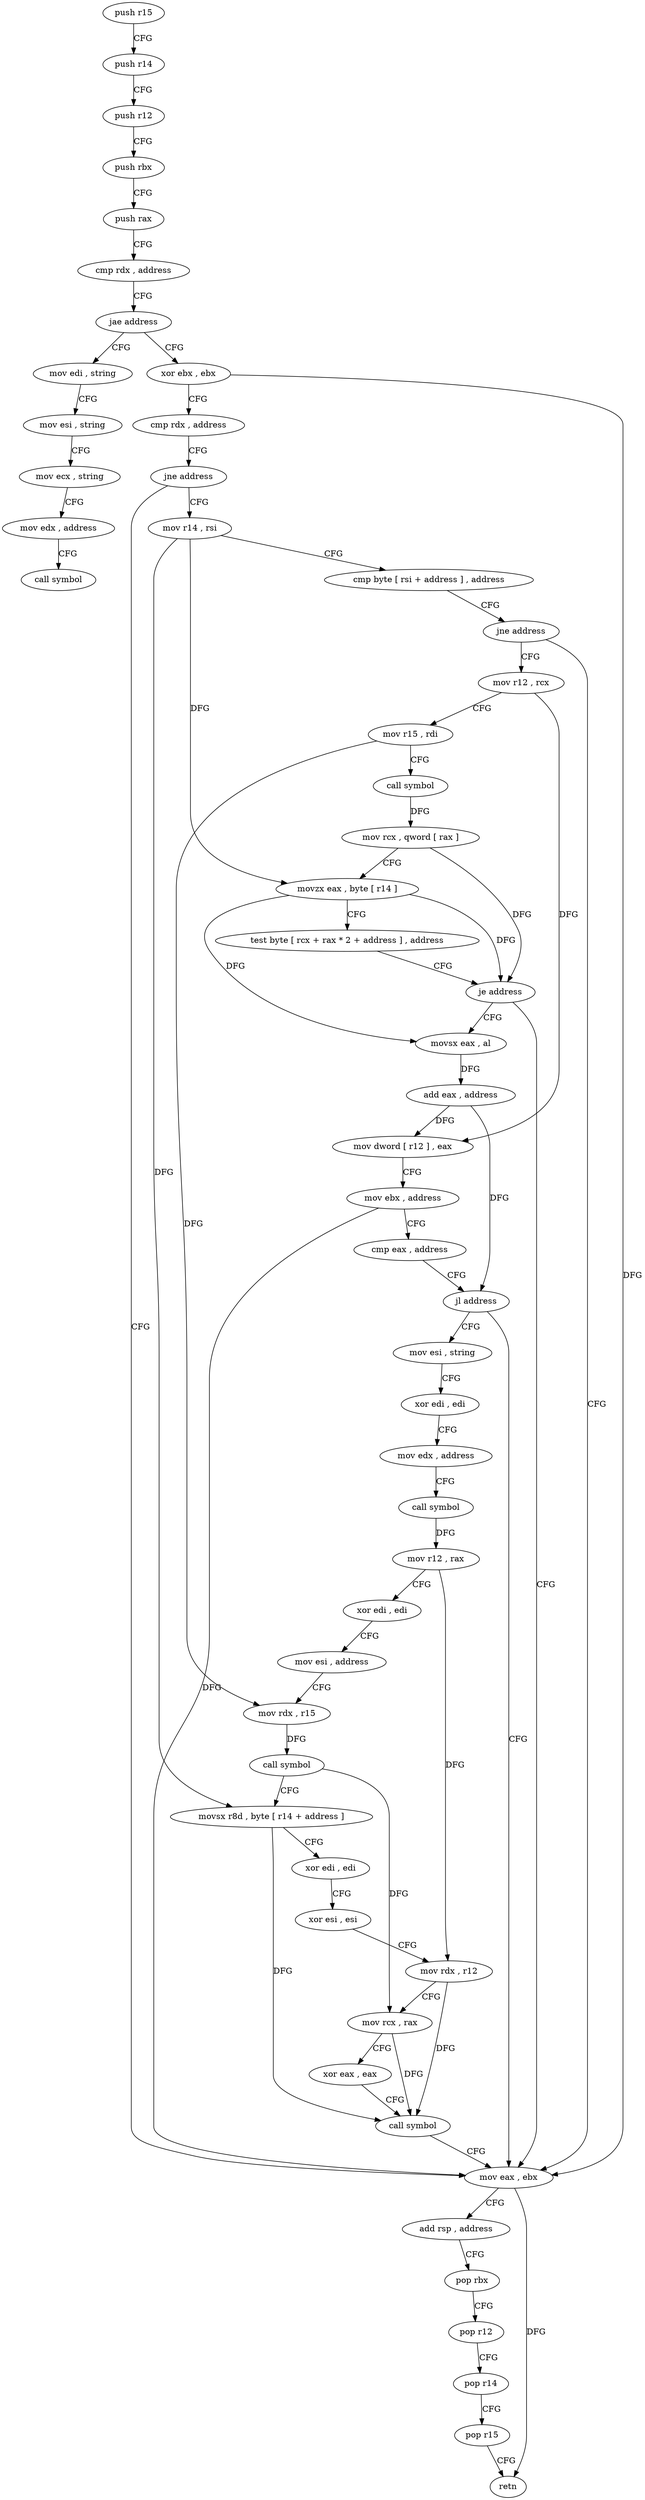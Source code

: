 digraph "func" {
"4208400" [label = "push r15" ]
"4208402" [label = "push r14" ]
"4208404" [label = "push r12" ]
"4208406" [label = "push rbx" ]
"4208407" [label = "push rax" ]
"4208408" [label = "cmp rdx , address" ]
"4208412" [label = "jae address" ]
"4208551" [label = "mov edi , string" ]
"4208418" [label = "xor ebx , ebx" ]
"4208556" [label = "mov esi , string" ]
"4208561" [label = "mov ecx , string" ]
"4208566" [label = "mov edx , address" ]
"4208571" [label = "call symbol" ]
"4208420" [label = "cmp rdx , address" ]
"4208424" [label = "jne address" ]
"4208537" [label = "mov eax , ebx" ]
"4208426" [label = "mov r14 , rsi" ]
"4208539" [label = "add rsp , address" ]
"4208543" [label = "pop rbx" ]
"4208544" [label = "pop r12" ]
"4208546" [label = "pop r14" ]
"4208548" [label = "pop r15" ]
"4208550" [label = "retn" ]
"4208429" [label = "cmp byte [ rsi + address ] , address" ]
"4208433" [label = "jne address" ]
"4208435" [label = "mov r12 , rcx" ]
"4208438" [label = "mov r15 , rdi" ]
"4208441" [label = "call symbol" ]
"4208446" [label = "mov rcx , qword [ rax ]" ]
"4208449" [label = "movzx eax , byte [ r14 ]" ]
"4208453" [label = "test byte [ rcx + rax * 2 + address ] , address" ]
"4208458" [label = "je address" ]
"4208460" [label = "movsx eax , al" ]
"4208463" [label = "add eax , address" ]
"4208466" [label = "mov dword [ r12 ] , eax" ]
"4208470" [label = "mov ebx , address" ]
"4208475" [label = "cmp eax , address" ]
"4208478" [label = "jl address" ]
"4208480" [label = "mov esi , string" ]
"4208485" [label = "xor edi , edi" ]
"4208487" [label = "mov edx , address" ]
"4208492" [label = "call symbol" ]
"4208497" [label = "mov r12 , rax" ]
"4208500" [label = "xor edi , edi" ]
"4208502" [label = "mov esi , address" ]
"4208507" [label = "mov rdx , r15" ]
"4208510" [label = "call symbol" ]
"4208515" [label = "movsx r8d , byte [ r14 + address ]" ]
"4208520" [label = "xor edi , edi" ]
"4208522" [label = "xor esi , esi" ]
"4208524" [label = "mov rdx , r12" ]
"4208527" [label = "mov rcx , rax" ]
"4208530" [label = "xor eax , eax" ]
"4208532" [label = "call symbol" ]
"4208400" -> "4208402" [ label = "CFG" ]
"4208402" -> "4208404" [ label = "CFG" ]
"4208404" -> "4208406" [ label = "CFG" ]
"4208406" -> "4208407" [ label = "CFG" ]
"4208407" -> "4208408" [ label = "CFG" ]
"4208408" -> "4208412" [ label = "CFG" ]
"4208412" -> "4208551" [ label = "CFG" ]
"4208412" -> "4208418" [ label = "CFG" ]
"4208551" -> "4208556" [ label = "CFG" ]
"4208418" -> "4208420" [ label = "CFG" ]
"4208418" -> "4208537" [ label = "DFG" ]
"4208556" -> "4208561" [ label = "CFG" ]
"4208561" -> "4208566" [ label = "CFG" ]
"4208566" -> "4208571" [ label = "CFG" ]
"4208420" -> "4208424" [ label = "CFG" ]
"4208424" -> "4208537" [ label = "CFG" ]
"4208424" -> "4208426" [ label = "CFG" ]
"4208537" -> "4208539" [ label = "CFG" ]
"4208537" -> "4208550" [ label = "DFG" ]
"4208426" -> "4208429" [ label = "CFG" ]
"4208426" -> "4208449" [ label = "DFG" ]
"4208426" -> "4208515" [ label = "DFG" ]
"4208539" -> "4208543" [ label = "CFG" ]
"4208543" -> "4208544" [ label = "CFG" ]
"4208544" -> "4208546" [ label = "CFG" ]
"4208546" -> "4208548" [ label = "CFG" ]
"4208548" -> "4208550" [ label = "CFG" ]
"4208429" -> "4208433" [ label = "CFG" ]
"4208433" -> "4208537" [ label = "CFG" ]
"4208433" -> "4208435" [ label = "CFG" ]
"4208435" -> "4208438" [ label = "CFG" ]
"4208435" -> "4208466" [ label = "DFG" ]
"4208438" -> "4208441" [ label = "CFG" ]
"4208438" -> "4208507" [ label = "DFG" ]
"4208441" -> "4208446" [ label = "DFG" ]
"4208446" -> "4208449" [ label = "CFG" ]
"4208446" -> "4208458" [ label = "DFG" ]
"4208449" -> "4208453" [ label = "CFG" ]
"4208449" -> "4208458" [ label = "DFG" ]
"4208449" -> "4208460" [ label = "DFG" ]
"4208453" -> "4208458" [ label = "CFG" ]
"4208458" -> "4208537" [ label = "CFG" ]
"4208458" -> "4208460" [ label = "CFG" ]
"4208460" -> "4208463" [ label = "DFG" ]
"4208463" -> "4208466" [ label = "DFG" ]
"4208463" -> "4208478" [ label = "DFG" ]
"4208466" -> "4208470" [ label = "CFG" ]
"4208470" -> "4208475" [ label = "CFG" ]
"4208470" -> "4208537" [ label = "DFG" ]
"4208475" -> "4208478" [ label = "CFG" ]
"4208478" -> "4208537" [ label = "CFG" ]
"4208478" -> "4208480" [ label = "CFG" ]
"4208480" -> "4208485" [ label = "CFG" ]
"4208485" -> "4208487" [ label = "CFG" ]
"4208487" -> "4208492" [ label = "CFG" ]
"4208492" -> "4208497" [ label = "DFG" ]
"4208497" -> "4208500" [ label = "CFG" ]
"4208497" -> "4208524" [ label = "DFG" ]
"4208500" -> "4208502" [ label = "CFG" ]
"4208502" -> "4208507" [ label = "CFG" ]
"4208507" -> "4208510" [ label = "DFG" ]
"4208510" -> "4208515" [ label = "CFG" ]
"4208510" -> "4208527" [ label = "DFG" ]
"4208515" -> "4208520" [ label = "CFG" ]
"4208515" -> "4208532" [ label = "DFG" ]
"4208520" -> "4208522" [ label = "CFG" ]
"4208522" -> "4208524" [ label = "CFG" ]
"4208524" -> "4208527" [ label = "CFG" ]
"4208524" -> "4208532" [ label = "DFG" ]
"4208527" -> "4208530" [ label = "CFG" ]
"4208527" -> "4208532" [ label = "DFG" ]
"4208530" -> "4208532" [ label = "CFG" ]
"4208532" -> "4208537" [ label = "CFG" ]
}
